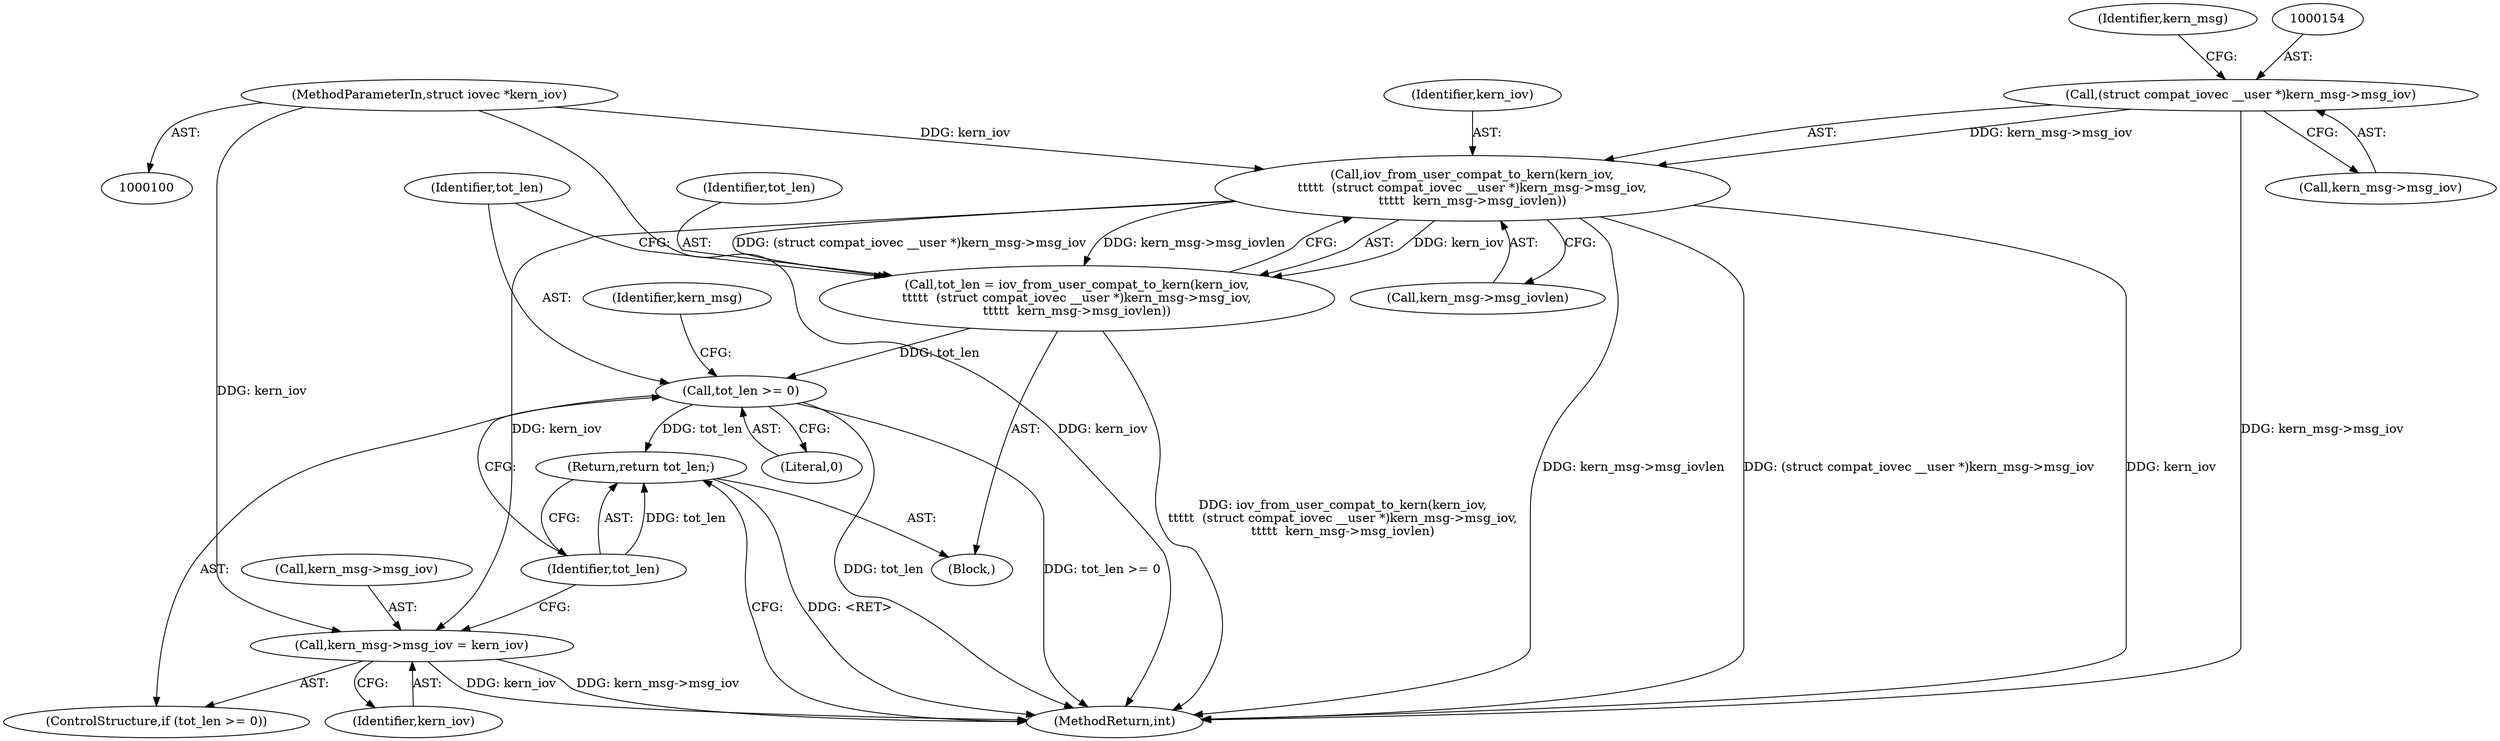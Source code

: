 digraph "0_linux_f3d3342602f8bcbf37d7c46641cb9bca7618eb1c_13@pointer" {
"1000151" [label="(Call,iov_from_user_compat_to_kern(kern_iov,\n\t\t\t\t\t  (struct compat_iovec __user *)kern_msg->msg_iov,\n\t\t\t\t\t  kern_msg->msg_iovlen))"];
"1000102" [label="(MethodParameterIn,struct iovec *kern_iov)"];
"1000153" [label="(Call,(struct compat_iovec __user *)kern_msg->msg_iov)"];
"1000149" [label="(Call,tot_len = iov_from_user_compat_to_kern(kern_iov,\n\t\t\t\t\t  (struct compat_iovec __user *)kern_msg->msg_iov,\n\t\t\t\t\t  kern_msg->msg_iovlen))"];
"1000162" [label="(Call,tot_len >= 0)"];
"1000170" [label="(Return,return tot_len;)"];
"1000165" [label="(Call,kern_msg->msg_iov = kern_iov)"];
"1000169" [label="(Identifier,kern_iov)"];
"1000166" [label="(Call,kern_msg->msg_iov)"];
"1000151" [label="(Call,iov_from_user_compat_to_kern(kern_iov,\n\t\t\t\t\t  (struct compat_iovec __user *)kern_msg->msg_iov,\n\t\t\t\t\t  kern_msg->msg_iovlen))"];
"1000167" [label="(Identifier,kern_msg)"];
"1000172" [label="(MethodReturn,int)"];
"1000165" [label="(Call,kern_msg->msg_iov = kern_iov)"];
"1000161" [label="(ControlStructure,if (tot_len >= 0))"];
"1000164" [label="(Literal,0)"];
"1000163" [label="(Identifier,tot_len)"];
"1000159" [label="(Identifier,kern_msg)"];
"1000152" [label="(Identifier,kern_iov)"];
"1000170" [label="(Return,return tot_len;)"];
"1000150" [label="(Identifier,tot_len)"];
"1000158" [label="(Call,kern_msg->msg_iovlen)"];
"1000153" [label="(Call,(struct compat_iovec __user *)kern_msg->msg_iov)"];
"1000171" [label="(Identifier,tot_len)"];
"1000155" [label="(Call,kern_msg->msg_iov)"];
"1000149" [label="(Call,tot_len = iov_from_user_compat_to_kern(kern_iov,\n\t\t\t\t\t  (struct compat_iovec __user *)kern_msg->msg_iov,\n\t\t\t\t\t  kern_msg->msg_iovlen))"];
"1000162" [label="(Call,tot_len >= 0)"];
"1000105" [label="(Block,)"];
"1000102" [label="(MethodParameterIn,struct iovec *kern_iov)"];
"1000151" -> "1000149"  [label="AST: "];
"1000151" -> "1000158"  [label="CFG: "];
"1000152" -> "1000151"  [label="AST: "];
"1000153" -> "1000151"  [label="AST: "];
"1000158" -> "1000151"  [label="AST: "];
"1000149" -> "1000151"  [label="CFG: "];
"1000151" -> "1000172"  [label="DDG: kern_iov"];
"1000151" -> "1000172"  [label="DDG: kern_msg->msg_iovlen"];
"1000151" -> "1000172"  [label="DDG: (struct compat_iovec __user *)kern_msg->msg_iov"];
"1000151" -> "1000149"  [label="DDG: kern_iov"];
"1000151" -> "1000149"  [label="DDG: (struct compat_iovec __user *)kern_msg->msg_iov"];
"1000151" -> "1000149"  [label="DDG: kern_msg->msg_iovlen"];
"1000102" -> "1000151"  [label="DDG: kern_iov"];
"1000153" -> "1000151"  [label="DDG: kern_msg->msg_iov"];
"1000151" -> "1000165"  [label="DDG: kern_iov"];
"1000102" -> "1000100"  [label="AST: "];
"1000102" -> "1000172"  [label="DDG: kern_iov"];
"1000102" -> "1000165"  [label="DDG: kern_iov"];
"1000153" -> "1000155"  [label="CFG: "];
"1000154" -> "1000153"  [label="AST: "];
"1000155" -> "1000153"  [label="AST: "];
"1000159" -> "1000153"  [label="CFG: "];
"1000153" -> "1000172"  [label="DDG: kern_msg->msg_iov"];
"1000149" -> "1000105"  [label="AST: "];
"1000150" -> "1000149"  [label="AST: "];
"1000163" -> "1000149"  [label="CFG: "];
"1000149" -> "1000172"  [label="DDG: iov_from_user_compat_to_kern(kern_iov,\n\t\t\t\t\t  (struct compat_iovec __user *)kern_msg->msg_iov,\n\t\t\t\t\t  kern_msg->msg_iovlen)"];
"1000149" -> "1000162"  [label="DDG: tot_len"];
"1000162" -> "1000161"  [label="AST: "];
"1000162" -> "1000164"  [label="CFG: "];
"1000163" -> "1000162"  [label="AST: "];
"1000164" -> "1000162"  [label="AST: "];
"1000167" -> "1000162"  [label="CFG: "];
"1000171" -> "1000162"  [label="CFG: "];
"1000162" -> "1000172"  [label="DDG: tot_len"];
"1000162" -> "1000172"  [label="DDG: tot_len >= 0"];
"1000162" -> "1000170"  [label="DDG: tot_len"];
"1000170" -> "1000105"  [label="AST: "];
"1000170" -> "1000171"  [label="CFG: "];
"1000171" -> "1000170"  [label="AST: "];
"1000172" -> "1000170"  [label="CFG: "];
"1000170" -> "1000172"  [label="DDG: <RET>"];
"1000171" -> "1000170"  [label="DDG: tot_len"];
"1000165" -> "1000161"  [label="AST: "];
"1000165" -> "1000169"  [label="CFG: "];
"1000166" -> "1000165"  [label="AST: "];
"1000169" -> "1000165"  [label="AST: "];
"1000171" -> "1000165"  [label="CFG: "];
"1000165" -> "1000172"  [label="DDG: kern_iov"];
"1000165" -> "1000172"  [label="DDG: kern_msg->msg_iov"];
}
